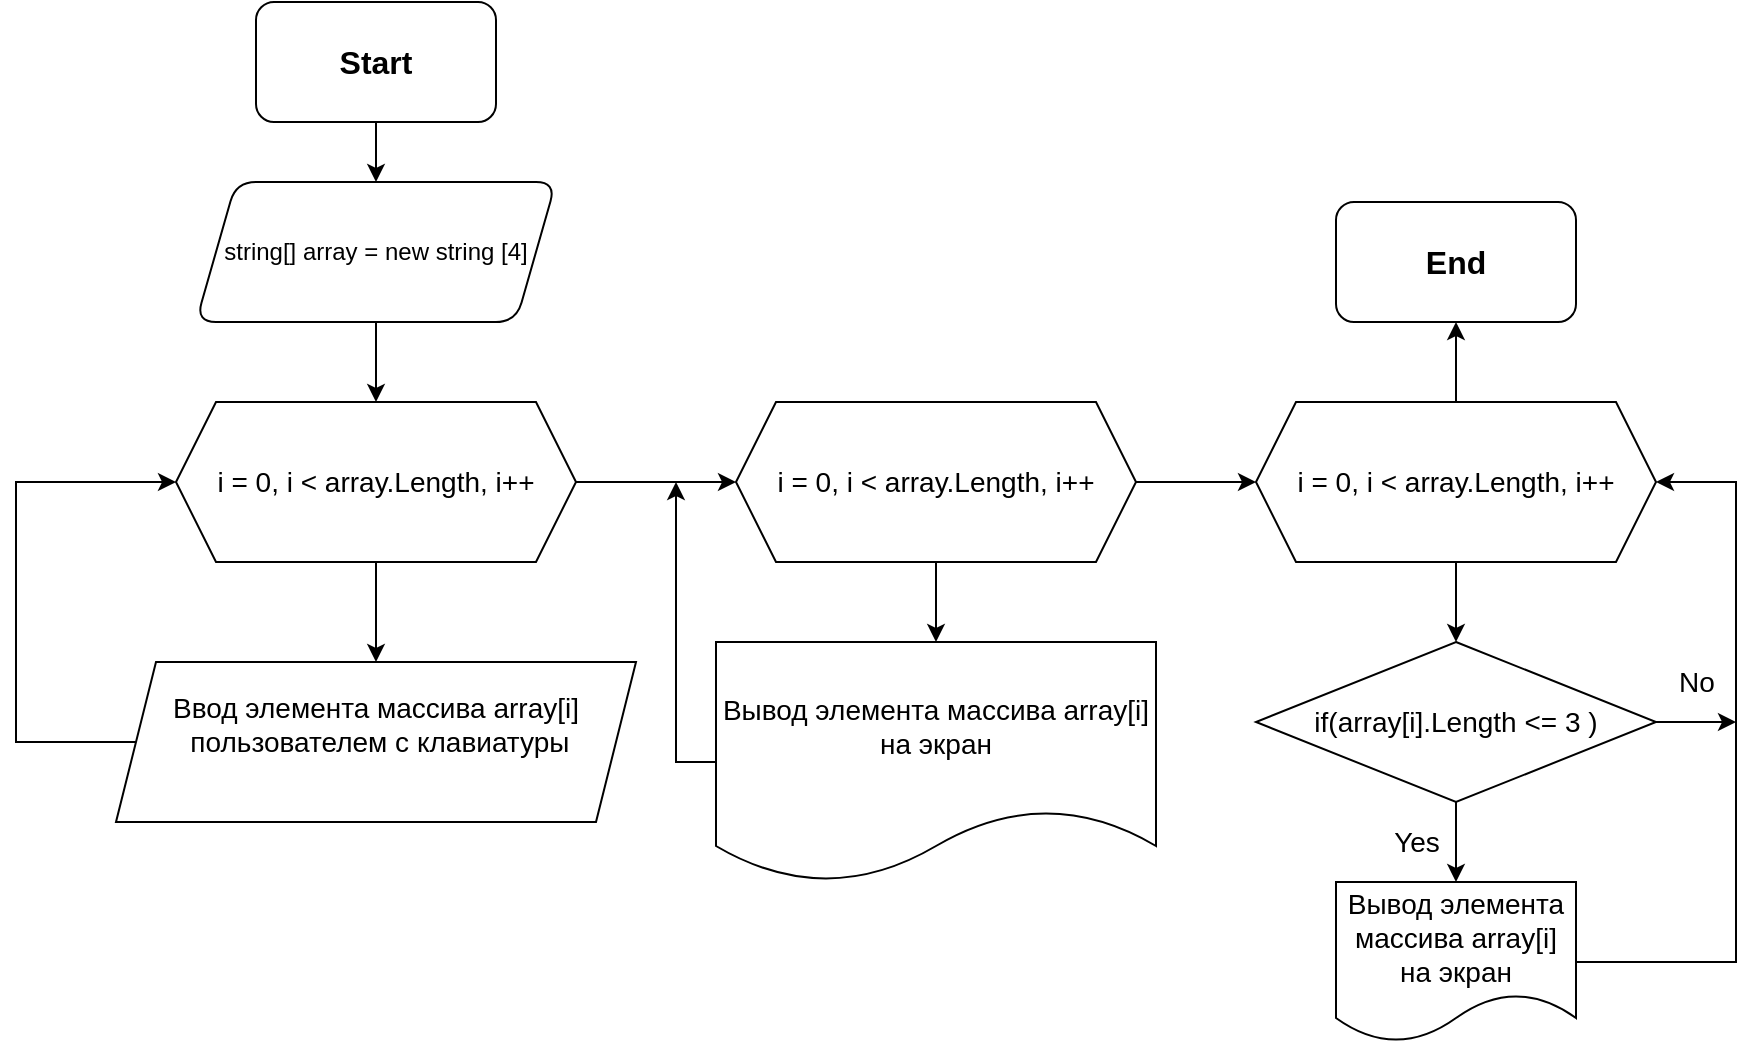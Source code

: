 <mxfile version="19.0.3" type="device"><diagram id="C5RBs43oDa-KdzZeNtuy" name="Page-1"><mxGraphModel dx="1046" dy="593" grid="1" gridSize="10" guides="1" tooltips="1" connect="1" arrows="1" fold="1" page="1" pageScale="1" pageWidth="827" pageHeight="1169" math="0" shadow="0"><root><mxCell id="WIyWlLk6GJQsqaUBKTNV-0"/><mxCell id="WIyWlLk6GJQsqaUBKTNV-1" parent="WIyWlLk6GJQsqaUBKTNV-0"/><mxCell id="gp7M1ogkKwmVy6xvojZO-2" value="" style="edgeStyle=orthogonalEdgeStyle;rounded=0;orthogonalLoop=1;jettySize=auto;html=1;fontSize=18;" parent="WIyWlLk6GJQsqaUBKTNV-1" source="gp7M1ogkKwmVy6xvojZO-0" target="gp7M1ogkKwmVy6xvojZO-1" edge="1"><mxGeometry relative="1" as="geometry"/></mxCell><mxCell id="gp7M1ogkKwmVy6xvojZO-0" value="&lt;font size=&quot;3&quot;&gt;&lt;b&gt;Start&lt;/b&gt;&lt;/font&gt;" style="rounded=1;whiteSpace=wrap;html=1;" parent="WIyWlLk6GJQsqaUBKTNV-1" vertex="1"><mxGeometry x="140" y="40" width="120" height="60" as="geometry"/></mxCell><mxCell id="gp7M1ogkKwmVy6xvojZO-4" value="" style="edgeStyle=orthogonalEdgeStyle;rounded=0;orthogonalLoop=1;jettySize=auto;html=1;fontSize=14;entryX=0.5;entryY=0;entryDx=0;entryDy=0;" parent="WIyWlLk6GJQsqaUBKTNV-1" source="gp7M1ogkKwmVy6xvojZO-1" target="gp7M1ogkKwmVy6xvojZO-7" edge="1"><mxGeometry relative="1" as="geometry"><mxPoint x="200" y="250" as="targetPoint"/></mxGeometry></mxCell><mxCell id="gp7M1ogkKwmVy6xvojZO-1" value="string[] array = new string [4]" style="shape=parallelogram;perimeter=parallelogramPerimeter;whiteSpace=wrap;html=1;fixedSize=1;rounded=1;" parent="WIyWlLk6GJQsqaUBKTNV-1" vertex="1"><mxGeometry x="110" y="130" width="180" height="70" as="geometry"/></mxCell><mxCell id="gp7M1ogkKwmVy6xvojZO-10" value="" style="edgeStyle=orthogonalEdgeStyle;rounded=0;orthogonalLoop=1;jettySize=auto;html=1;fontSize=14;" parent="WIyWlLk6GJQsqaUBKTNV-1" source="gp7M1ogkKwmVy6xvojZO-7" target="gp7M1ogkKwmVy6xvojZO-9" edge="1"><mxGeometry relative="1" as="geometry"/></mxCell><mxCell id="gp7M1ogkKwmVy6xvojZO-17" value="" style="edgeStyle=orthogonalEdgeStyle;rounded=0;orthogonalLoop=1;jettySize=auto;html=1;fontSize=14;" parent="WIyWlLk6GJQsqaUBKTNV-1" source="gp7M1ogkKwmVy6xvojZO-7" target="gp7M1ogkKwmVy6xvojZO-16" edge="1"><mxGeometry relative="1" as="geometry"/></mxCell><mxCell id="gp7M1ogkKwmVy6xvojZO-7" value="i = 0, i &amp;lt; array.Length, i++" style="shape=hexagon;perimeter=hexagonPerimeter2;whiteSpace=wrap;html=1;fixedSize=1;fontSize=14;" parent="WIyWlLk6GJQsqaUBKTNV-1" vertex="1"><mxGeometry x="100" y="240" width="200" height="80" as="geometry"/></mxCell><mxCell id="gp7M1ogkKwmVy6xvojZO-15" style="edgeStyle=orthogonalEdgeStyle;rounded=0;orthogonalLoop=1;jettySize=auto;html=1;exitX=0;exitY=0.5;exitDx=0;exitDy=0;entryX=0;entryY=0.5;entryDx=0;entryDy=0;fontSize=14;" parent="WIyWlLk6GJQsqaUBKTNV-1" source="gp7M1ogkKwmVy6xvojZO-9" target="gp7M1ogkKwmVy6xvojZO-7" edge="1"><mxGeometry relative="1" as="geometry"><Array as="points"><mxPoint x="20" y="410"/><mxPoint x="20" y="280"/></Array></mxGeometry></mxCell><mxCell id="gp7M1ogkKwmVy6xvojZO-9" value="Ввод элемента массива array[i]&lt;br&gt;&amp;nbsp;пользователем с клавиатуры&lt;br&gt;&amp;nbsp;" style="shape=parallelogram;perimeter=parallelogramPerimeter;whiteSpace=wrap;html=1;fixedSize=1;fontSize=14;" parent="WIyWlLk6GJQsqaUBKTNV-1" vertex="1"><mxGeometry x="70" y="370" width="260" height="80" as="geometry"/></mxCell><mxCell id="gp7M1ogkKwmVy6xvojZO-19" value="" style="edgeStyle=orthogonalEdgeStyle;rounded=0;orthogonalLoop=1;jettySize=auto;html=1;fontSize=14;" parent="WIyWlLk6GJQsqaUBKTNV-1" source="gp7M1ogkKwmVy6xvojZO-16" target="gp7M1ogkKwmVy6xvojZO-18" edge="1"><mxGeometry relative="1" as="geometry"/></mxCell><mxCell id="gp7M1ogkKwmVy6xvojZO-22" value="" style="edgeStyle=orthogonalEdgeStyle;rounded=0;orthogonalLoop=1;jettySize=auto;html=1;fontSize=14;" parent="WIyWlLk6GJQsqaUBKTNV-1" source="gp7M1ogkKwmVy6xvojZO-16" target="gp7M1ogkKwmVy6xvojZO-21" edge="1"><mxGeometry relative="1" as="geometry"/></mxCell><mxCell id="gp7M1ogkKwmVy6xvojZO-16" value="i = 0, i &amp;lt; array.Length, i++" style="shape=hexagon;perimeter=hexagonPerimeter2;whiteSpace=wrap;html=1;fixedSize=1;fontSize=14;" parent="WIyWlLk6GJQsqaUBKTNV-1" vertex="1"><mxGeometry x="380" y="240" width="200" height="80" as="geometry"/></mxCell><mxCell id="gp7M1ogkKwmVy6xvojZO-20" style="edgeStyle=orthogonalEdgeStyle;rounded=0;orthogonalLoop=1;jettySize=auto;html=1;exitX=0;exitY=0.5;exitDx=0;exitDy=0;fontSize=14;" parent="WIyWlLk6GJQsqaUBKTNV-1" source="gp7M1ogkKwmVy6xvojZO-18" edge="1"><mxGeometry relative="1" as="geometry"><mxPoint x="350" y="280" as="targetPoint"/></mxGeometry></mxCell><mxCell id="gp7M1ogkKwmVy6xvojZO-18" value="Вывод элемента массива array[i] на экран" style="shape=document;whiteSpace=wrap;html=1;boundedLbl=1;fontSize=14;" parent="WIyWlLk6GJQsqaUBKTNV-1" vertex="1"><mxGeometry x="370" y="360" width="220" height="120" as="geometry"/></mxCell><mxCell id="gp7M1ogkKwmVy6xvojZO-24" value="" style="edgeStyle=orthogonalEdgeStyle;rounded=0;orthogonalLoop=1;jettySize=auto;html=1;fontSize=14;" parent="WIyWlLk6GJQsqaUBKTNV-1" source="gp7M1ogkKwmVy6xvojZO-21" target="gp7M1ogkKwmVy6xvojZO-23" edge="1"><mxGeometry relative="1" as="geometry"/></mxCell><mxCell id="g9nESHXEddYFYkByhD9r-0" style="edgeStyle=orthogonalEdgeStyle;rounded=0;orthogonalLoop=1;jettySize=auto;html=1;exitX=0.5;exitY=0;exitDx=0;exitDy=0;entryX=0.5;entryY=1;entryDx=0;entryDy=0;" edge="1" parent="WIyWlLk6GJQsqaUBKTNV-1" source="gp7M1ogkKwmVy6xvojZO-21" target="gp7M1ogkKwmVy6xvojZO-31"><mxGeometry relative="1" as="geometry"/></mxCell><mxCell id="gp7M1ogkKwmVy6xvojZO-21" value="i = 0, i &amp;lt; array.Length, i++" style="shape=hexagon;perimeter=hexagonPerimeter2;whiteSpace=wrap;html=1;fixedSize=1;fontSize=14;" parent="WIyWlLk6GJQsqaUBKTNV-1" vertex="1"><mxGeometry x="640" y="240" width="200" height="80" as="geometry"/></mxCell><mxCell id="gp7M1ogkKwmVy6xvojZO-26" value="" style="edgeStyle=orthogonalEdgeStyle;rounded=0;orthogonalLoop=1;jettySize=auto;html=1;fontSize=14;" parent="WIyWlLk6GJQsqaUBKTNV-1" source="gp7M1ogkKwmVy6xvojZO-23" target="gp7M1ogkKwmVy6xvojZO-25" edge="1"><mxGeometry relative="1" as="geometry"/></mxCell><mxCell id="gp7M1ogkKwmVy6xvojZO-29" style="edgeStyle=orthogonalEdgeStyle;rounded=0;orthogonalLoop=1;jettySize=auto;html=1;exitX=1;exitY=0.5;exitDx=0;exitDy=0;fontSize=14;" parent="WIyWlLk6GJQsqaUBKTNV-1" source="gp7M1ogkKwmVy6xvojZO-23" edge="1"><mxGeometry relative="1" as="geometry"><mxPoint x="880" y="400" as="targetPoint"/></mxGeometry></mxCell><mxCell id="gp7M1ogkKwmVy6xvojZO-23" value="if(array[i].Length &amp;lt;= 3 )" style="rhombus;whiteSpace=wrap;html=1;fontSize=14;" parent="WIyWlLk6GJQsqaUBKTNV-1" vertex="1"><mxGeometry x="640" y="360" width="200" height="80" as="geometry"/></mxCell><mxCell id="gp7M1ogkKwmVy6xvojZO-27" style="edgeStyle=orthogonalEdgeStyle;rounded=0;orthogonalLoop=1;jettySize=auto;html=1;exitX=1;exitY=0.5;exitDx=0;exitDy=0;entryX=1;entryY=0.5;entryDx=0;entryDy=0;fontSize=14;" parent="WIyWlLk6GJQsqaUBKTNV-1" source="gp7M1ogkKwmVy6xvojZO-25" target="gp7M1ogkKwmVy6xvojZO-21" edge="1"><mxGeometry relative="1" as="geometry"><Array as="points"><mxPoint x="880" y="520"/><mxPoint x="880" y="280"/></Array></mxGeometry></mxCell><mxCell id="gp7M1ogkKwmVy6xvojZO-25" value="Вывод элемента массива array[i] на экран&lt;br&gt;" style="shape=document;whiteSpace=wrap;html=1;boundedLbl=1;fontSize=14;" parent="WIyWlLk6GJQsqaUBKTNV-1" vertex="1"><mxGeometry x="680" y="480" width="120" height="80" as="geometry"/></mxCell><mxCell id="gp7M1ogkKwmVy6xvojZO-28" value="Yes" style="text;html=1;align=center;verticalAlign=middle;resizable=0;points=[];autosize=1;strokeColor=none;fillColor=none;fontSize=14;" parent="WIyWlLk6GJQsqaUBKTNV-1" vertex="1"><mxGeometry x="700" y="450" width="40" height="20" as="geometry"/></mxCell><mxCell id="gp7M1ogkKwmVy6xvojZO-30" value="No" style="text;html=1;align=center;verticalAlign=middle;resizable=0;points=[];autosize=1;strokeColor=none;fillColor=none;fontSize=14;" parent="WIyWlLk6GJQsqaUBKTNV-1" vertex="1"><mxGeometry x="845" y="370" width="30" height="20" as="geometry"/></mxCell><mxCell id="gp7M1ogkKwmVy6xvojZO-31" value="&lt;font size=&quot;3&quot;&gt;&lt;b&gt;End&lt;/b&gt;&lt;/font&gt;" style="rounded=1;whiteSpace=wrap;html=1;fontSize=14;" parent="WIyWlLk6GJQsqaUBKTNV-1" vertex="1"><mxGeometry x="680" y="140" width="120" height="60" as="geometry"/></mxCell></root></mxGraphModel></diagram></mxfile>